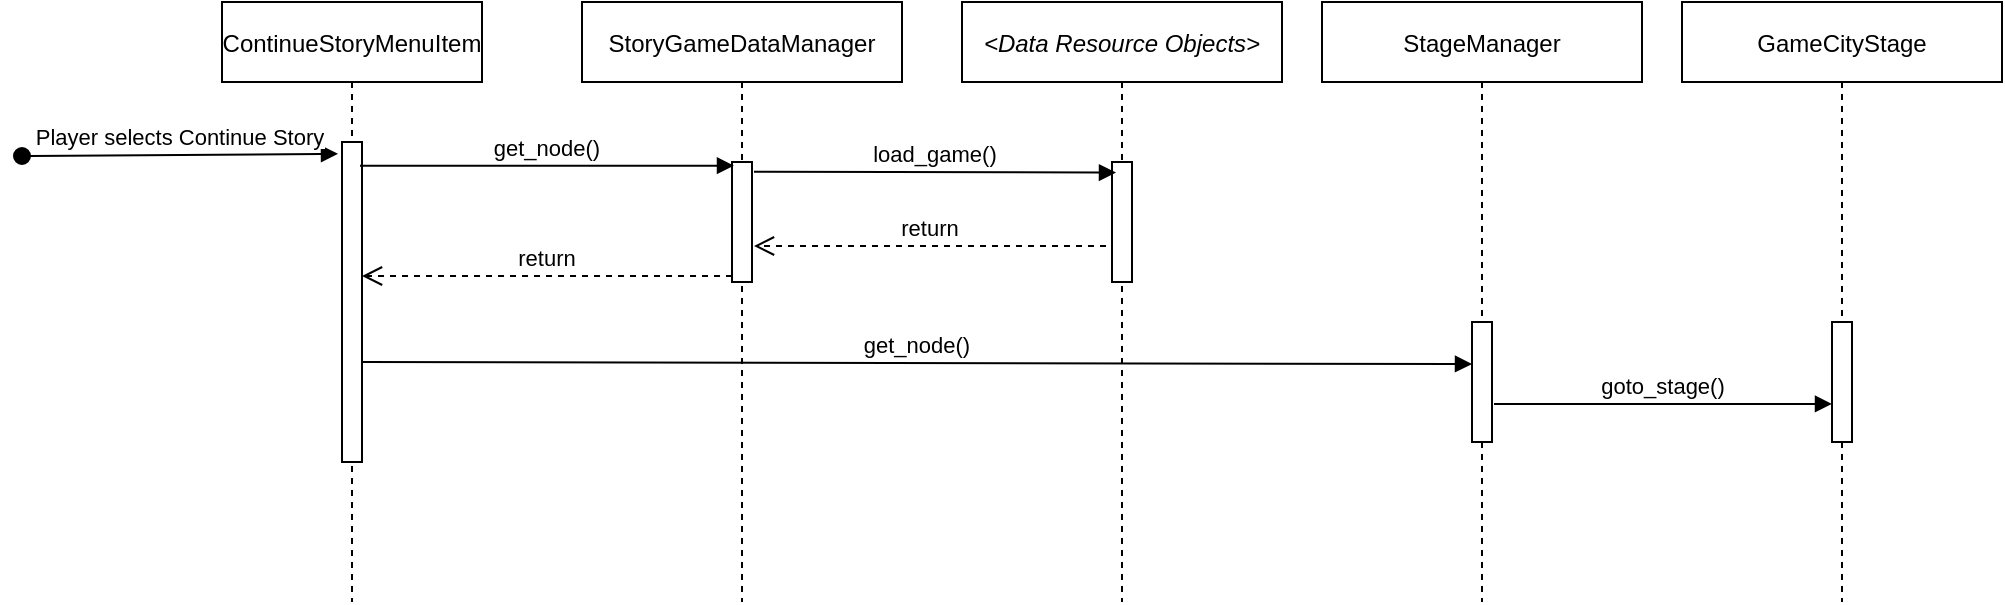 <mxfile version="14.1.8" type="device"><diagram id="kgpKYQtTHZ0yAKxKKP6v" name="Page-1"><mxGraphModel dx="1220" dy="1173" grid="1" gridSize="10" guides="1" tooltips="1" connect="1" arrows="1" fold="1" page="1" pageScale="1" pageWidth="850" pageHeight="1100" math="0" shadow="0"><root><mxCell id="0"/><mxCell id="1" parent="0"/><mxCell id="3nuBFxr9cyL0pnOWT2aG-1" value="ContinueStoryMenuItem" style="shape=umlLifeline;perimeter=lifelinePerimeter;container=1;collapsible=0;recursiveResize=0;rounded=0;shadow=0;strokeWidth=1;" parent="1" vertex="1"><mxGeometry x="120" y="80" width="130" height="300" as="geometry"/></mxCell><mxCell id="3nuBFxr9cyL0pnOWT2aG-2" value="" style="points=[];perimeter=orthogonalPerimeter;rounded=0;shadow=0;strokeWidth=1;" parent="3nuBFxr9cyL0pnOWT2aG-1" vertex="1"><mxGeometry x="60" y="70" width="10" height="160" as="geometry"/></mxCell><mxCell id="3nuBFxr9cyL0pnOWT2aG-3" value="Player selects Continue Story" style="verticalAlign=bottom;startArrow=oval;endArrow=block;startSize=8;shadow=0;strokeWidth=1;entryX=-0.2;entryY=0.037;entryDx=0;entryDy=0;entryPerimeter=0;" parent="3nuBFxr9cyL0pnOWT2aG-1" target="3nuBFxr9cyL0pnOWT2aG-2" edge="1"><mxGeometry relative="1" as="geometry"><mxPoint x="-100" y="77" as="sourcePoint"/></mxGeometry></mxCell><mxCell id="3nuBFxr9cyL0pnOWT2aG-5" value="StoryGameDataManager" style="shape=umlLifeline;perimeter=lifelinePerimeter;container=1;collapsible=0;recursiveResize=0;rounded=0;shadow=0;strokeWidth=1;" parent="1" vertex="1"><mxGeometry x="300" y="80" width="160" height="300" as="geometry"/></mxCell><mxCell id="3nuBFxr9cyL0pnOWT2aG-6" value="" style="points=[];perimeter=orthogonalPerimeter;rounded=0;shadow=0;strokeWidth=1;" parent="3nuBFxr9cyL0pnOWT2aG-5" vertex="1"><mxGeometry x="75" y="80" width="10" height="60" as="geometry"/></mxCell><mxCell id="3nuBFxr9cyL0pnOWT2aG-7" value="return" style="verticalAlign=bottom;endArrow=open;dashed=1;endSize=8;exitX=0;exitY=0.95;shadow=0;strokeWidth=1;" parent="1" source="3nuBFxr9cyL0pnOWT2aG-6" target="3nuBFxr9cyL0pnOWT2aG-2" edge="1"><mxGeometry relative="1" as="geometry"><mxPoint x="275" y="236" as="targetPoint"/></mxGeometry></mxCell><mxCell id="3nuBFxr9cyL0pnOWT2aG-8" value="get_node()" style="verticalAlign=bottom;endArrow=block;shadow=0;strokeWidth=1;exitX=0.9;exitY=0.074;exitDx=0;exitDy=0;exitPerimeter=0;entryX=0.1;entryY=0.031;entryDx=0;entryDy=0;entryPerimeter=0;" parent="1" source="3nuBFxr9cyL0pnOWT2aG-2" target="3nuBFxr9cyL0pnOWT2aG-6" edge="1"><mxGeometry relative="1" as="geometry"><mxPoint x="190" y="161" as="sourcePoint"/><mxPoint x="345" y="161.0" as="targetPoint"/></mxGeometry></mxCell><mxCell id="d7E_X-9hDUUU8jGaqj8e-2" value="&lt;Data Resource Objects&gt;" style="shape=umlLifeline;perimeter=lifelinePerimeter;container=1;collapsible=0;recursiveResize=0;rounded=0;shadow=0;strokeWidth=1;fontStyle=2" parent="1" vertex="1"><mxGeometry x="490" y="80" width="160" height="300" as="geometry"/></mxCell><mxCell id="d7E_X-9hDUUU8jGaqj8e-3" value="" style="points=[];perimeter=orthogonalPerimeter;rounded=0;shadow=0;strokeWidth=1;" parent="d7E_X-9hDUUU8jGaqj8e-2" vertex="1"><mxGeometry x="75" y="80" width="10" height="60" as="geometry"/></mxCell><mxCell id="d7E_X-9hDUUU8jGaqj8e-4" value="load_game()" style="verticalAlign=bottom;endArrow=block;shadow=0;strokeWidth=1;exitX=1.1;exitY=0.081;exitDx=0;exitDy=0;exitPerimeter=0;entryX=0.2;entryY=0.088;entryDx=0;entryDy=0;entryPerimeter=0;" parent="1" source="3nuBFxr9cyL0pnOWT2aG-6" target="d7E_X-9hDUUU8jGaqj8e-3" edge="1"><mxGeometry relative="1" as="geometry"><mxPoint x="430" y="190.0" as="sourcePoint"/><mxPoint x="617" y="190.9" as="targetPoint"/></mxGeometry></mxCell><mxCell id="d7E_X-9hDUUU8jGaqj8e-5" value="return" style="verticalAlign=bottom;endArrow=open;dashed=1;endSize=8;shadow=0;strokeWidth=1;entryX=1.1;entryY=0.7;entryDx=0;entryDy=0;entryPerimeter=0;" parent="1" target="3nuBFxr9cyL0pnOWT2aG-6" edge="1"><mxGeometry relative="1" as="geometry"><mxPoint x="360" y="200.0" as="targetPoint"/><mxPoint x="562" y="202" as="sourcePoint"/></mxGeometry></mxCell><mxCell id="d7E_X-9hDUUU8jGaqj8e-6" value="StageManager" style="shape=umlLifeline;perimeter=lifelinePerimeter;container=1;collapsible=0;recursiveResize=0;rounded=0;shadow=0;strokeWidth=1;" parent="1" vertex="1"><mxGeometry x="670" y="80" width="160" height="300" as="geometry"/></mxCell><mxCell id="d7E_X-9hDUUU8jGaqj8e-7" value="" style="points=[];perimeter=orthogonalPerimeter;rounded=0;shadow=0;strokeWidth=1;" parent="d7E_X-9hDUUU8jGaqj8e-6" vertex="1"><mxGeometry x="75" y="160" width="10" height="60" as="geometry"/></mxCell><mxCell id="d7E_X-9hDUUU8jGaqj8e-8" value="get_node()" style="verticalAlign=bottom;endArrow=block;shadow=0;strokeWidth=1;exitX=0.9;exitY=0.074;exitDx=0;exitDy=0;exitPerimeter=0;entryX=0;entryY=0.35;entryDx=0;entryDy=0;entryPerimeter=0;" parent="1" target="d7E_X-9hDUUU8jGaqj8e-7" edge="1"><mxGeometry relative="1" as="geometry"><mxPoint x="190" y="260" as="sourcePoint"/><mxPoint x="680" y="261" as="targetPoint"/></mxGeometry></mxCell><mxCell id="d7E_X-9hDUUU8jGaqj8e-11" value="GameCityStage" style="shape=umlLifeline;perimeter=lifelinePerimeter;container=1;collapsible=0;recursiveResize=0;rounded=0;shadow=0;strokeWidth=1;" parent="1" vertex="1"><mxGeometry x="850" y="80" width="160" height="300" as="geometry"/></mxCell><mxCell id="d7E_X-9hDUUU8jGaqj8e-12" value="" style="points=[];perimeter=orthogonalPerimeter;rounded=0;shadow=0;strokeWidth=1;" parent="d7E_X-9hDUUU8jGaqj8e-11" vertex="1"><mxGeometry x="75" y="160" width="10" height="60" as="geometry"/></mxCell><mxCell id="d7E_X-9hDUUU8jGaqj8e-13" value="goto_stage()" style="verticalAlign=bottom;endArrow=block;shadow=0;strokeWidth=1;exitX=1.1;exitY=0.683;exitDx=0;exitDy=0;exitPerimeter=0;entryX=0;entryY=0.683;entryDx=0;entryDy=0;entryPerimeter=0;" parent="1" source="d7E_X-9hDUUU8jGaqj8e-7" target="d7E_X-9hDUUU8jGaqj8e-12" edge="1"><mxGeometry relative="1" as="geometry"><mxPoint x="790" y="281" as="sourcePoint"/><mxPoint x="900" y="281" as="targetPoint"/></mxGeometry></mxCell></root></mxGraphModel></diagram></mxfile>
